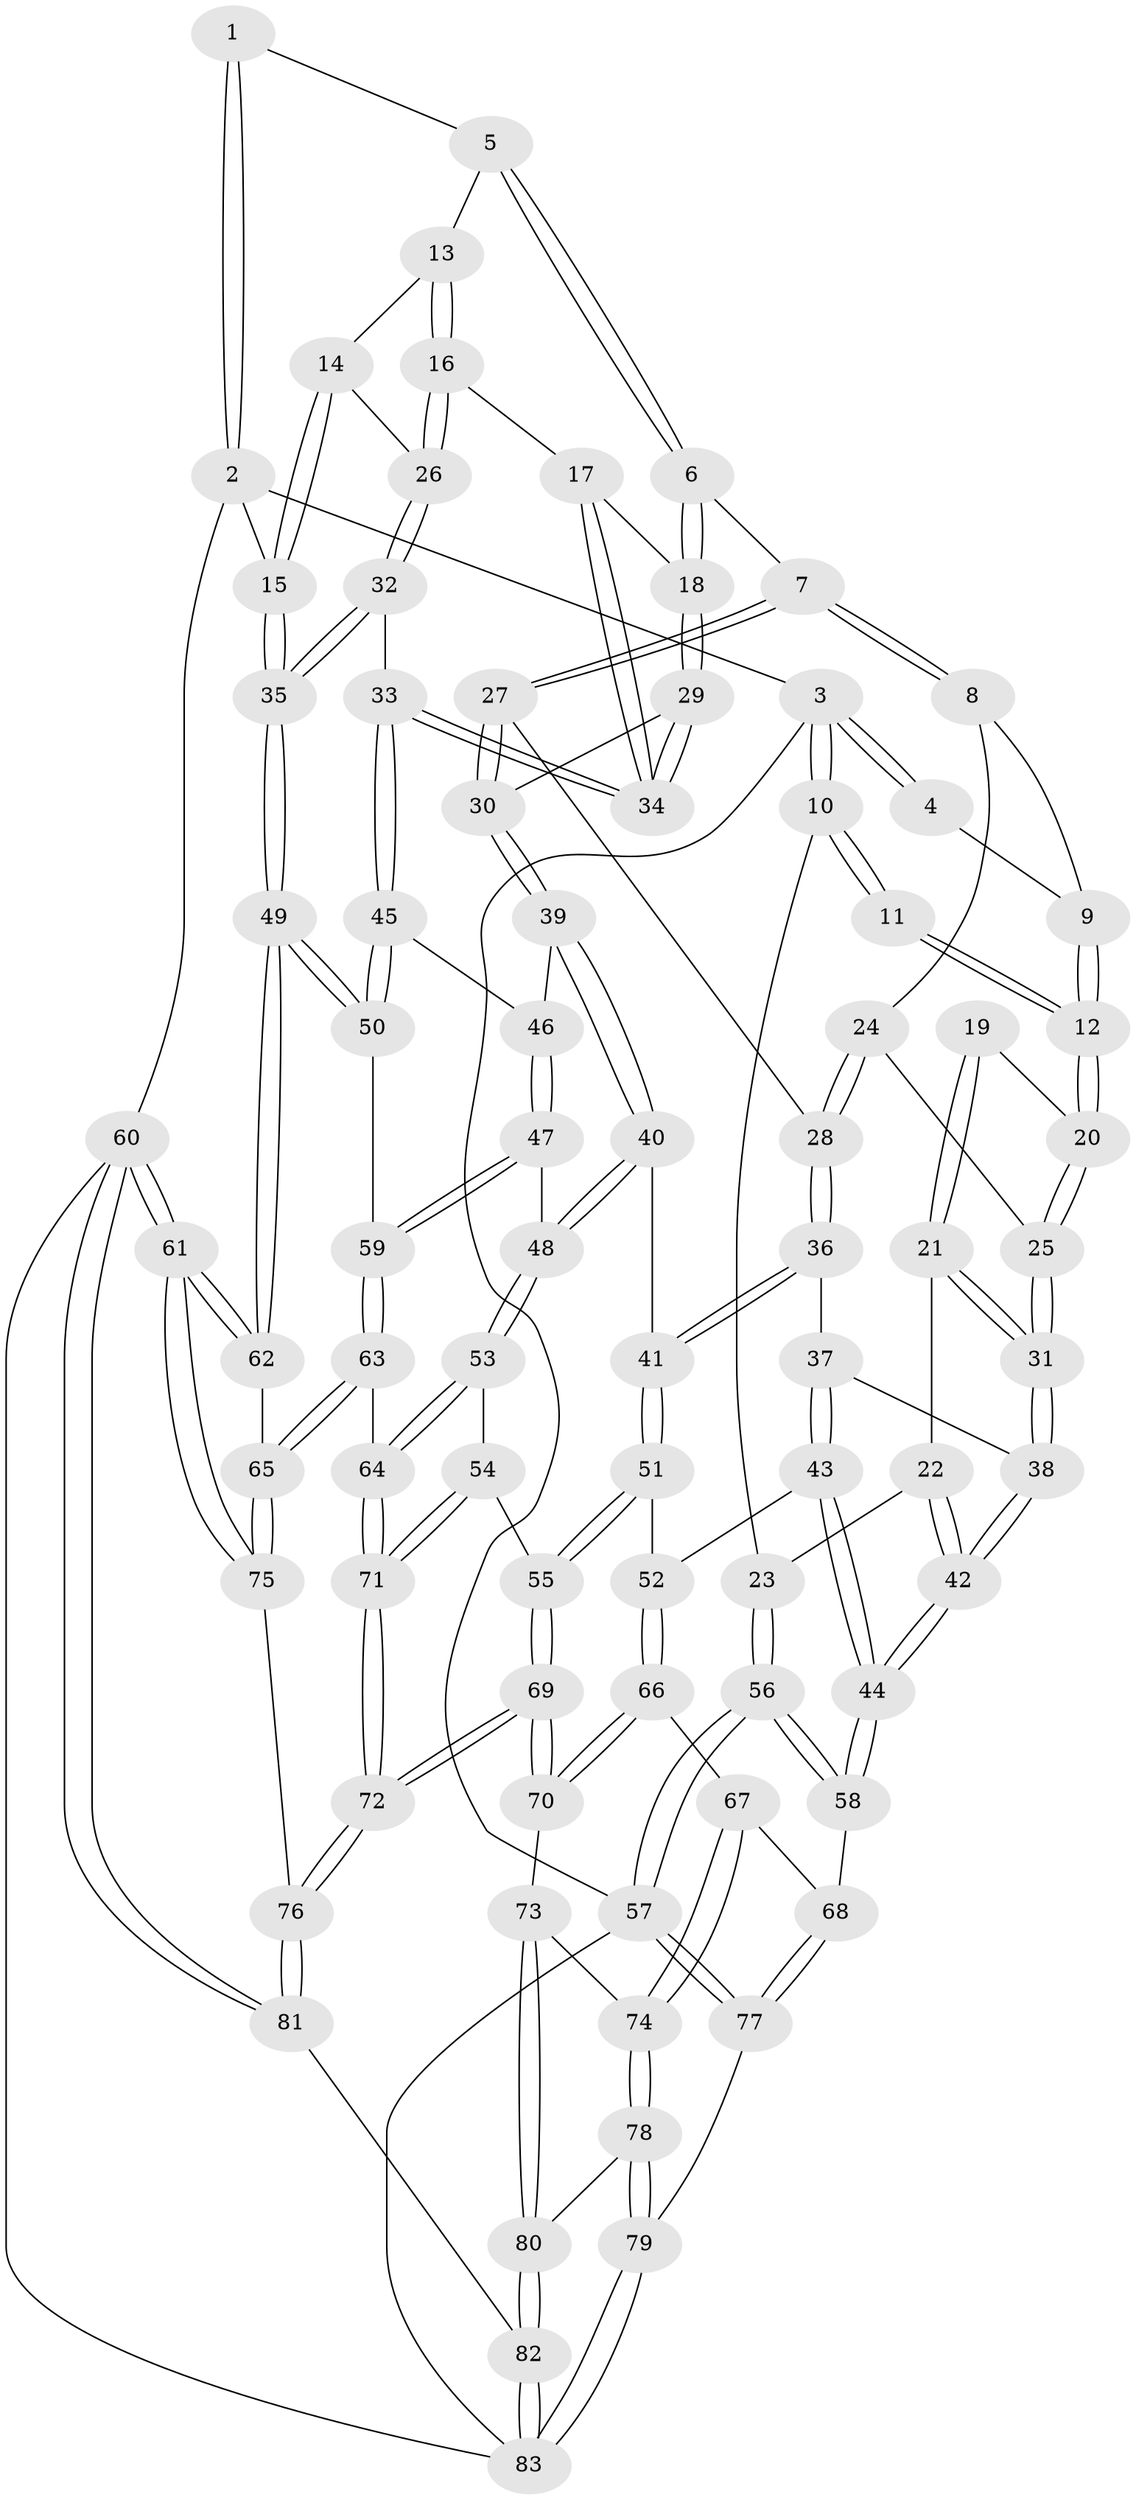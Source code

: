 // coarse degree distribution, {4: 0.5098039215686274, 5: 0.2549019607843137, 3: 0.09803921568627451, 6: 0.13725490196078433}
// Generated by graph-tools (version 1.1) at 2025/52/02/27/25 19:52:40]
// undirected, 83 vertices, 204 edges
graph export_dot {
graph [start="1"]
  node [color=gray90,style=filled];
  1 [pos="+0.6894354092867667+0"];
  2 [pos="+1+0"];
  3 [pos="+0+0"];
  4 [pos="+0.3844320056466626+0"];
  5 [pos="+0.7041012819781277+0"];
  6 [pos="+0.6658041791627433+0.11309899329734467"];
  7 [pos="+0.5974624908448986+0.16816610210549923"];
  8 [pos="+0.5155059207551668+0.13996382678774905"];
  9 [pos="+0.38343814834861506+0"];
  10 [pos="+0+0"];
  11 [pos="+0.003181485429050506+0.0326304319712413"];
  12 [pos="+0.3002023304442835+0.11421287764353312"];
  13 [pos="+0.7978551280101664+0.10052653387771487"];
  14 [pos="+0.9753106154040273+0.1054192616726864"];
  15 [pos="+1+0"];
  16 [pos="+0.814397245363118+0.21723360399107272"];
  17 [pos="+0.7629483136159269+0.2345383866934424"];
  18 [pos="+0.7527200693510534+0.2360775796031274"];
  19 [pos="+0.1038461612939511+0.10297295014290113"];
  20 [pos="+0.296280653134323+0.13485606373185008"];
  21 [pos="+0.20308458545734195+0.24321625577359351"];
  22 [pos="+0.14858972280195717+0.25093042673702026"];
  23 [pos="+0+0.2529077419237818"];
  24 [pos="+0.4779102540117615+0.1876926941400274"];
  25 [pos="+0.29347539189425004+0.18004759960823424"];
  26 [pos="+0.8701575813366142+0.23021695864162656"];
  27 [pos="+0.5979048873607292+0.23174415978144802"];
  28 [pos="+0.48863735678956605+0.2732099990005889"];
  29 [pos="+0.6774221579888651+0.31883857534012294"];
  30 [pos="+0.663174665298971+0.32471778917948135"];
  31 [pos="+0.27137756777352884+0.2463580762590151"];
  32 [pos="+0.8836073619636945+0.26017865369853066"];
  33 [pos="+0.860481049749964+0.4069070178539818"];
  34 [pos="+0.8316353368636611+0.38752817290929836"];
  35 [pos="+1+0.35788655955418114"];
  36 [pos="+0.4288921917069195+0.3766965043965778"];
  37 [pos="+0.3148972867033369+0.29447439360855693"];
  38 [pos="+0.27354372546615063+0.251430011648019"];
  39 [pos="+0.6296911377489028+0.3847898982557461"];
  40 [pos="+0.5895164311260621+0.41356698563889194"];
  41 [pos="+0.45024921668666595+0.41749919098259525"];
  42 [pos="+0.08278174111527+0.5546250352454715"];
  43 [pos="+0.20160656179711145+0.5833020245976362"];
  44 [pos="+0.0688346532629273+0.5803531122304121"];
  45 [pos="+0.8825681100815745+0.46404686880310364"];
  46 [pos="+0.7100739327316433+0.43568735456233737"];
  47 [pos="+0.7183694955604143+0.5698296850101275"];
  48 [pos="+0.6546783379286095+0.5780884722189941"];
  49 [pos="+1+0.5621661593767904"];
  50 [pos="+0.9434966466289842+0.544139411545237"];
  51 [pos="+0.39318017524947974+0.5702627665055476"];
  52 [pos="+0.3162460477874234+0.6029172758542023"];
  53 [pos="+0.6303225879289931+0.6083420362034229"];
  54 [pos="+0.5149919636026061+0.6545462297278011"];
  55 [pos="+0.5113919760557741+0.6532173740211797"];
  56 [pos="+0+0.5815880167423171"];
  57 [pos="+0+1"];
  58 [pos="+0+0.60626193785487"];
  59 [pos="+0.8760773816492395+0.5854982493608152"];
  60 [pos="+1+1"];
  61 [pos="+1+1"];
  62 [pos="+1+0.6445622459277291"];
  63 [pos="+0.7888002325560212+0.7482734363135799"];
  64 [pos="+0.7266349397692221+0.7755983112961226"];
  65 [pos="+0.8940727666234941+0.8493993599315524"];
  66 [pos="+0.3225870359492942+0.6995130955264919"];
  67 [pos="+0.18339503838315926+0.8138388497616377"];
  68 [pos="+0.07962142319427762+0.765290338223264"];
  69 [pos="+0.3816737457060536+0.8630877201513557"];
  70 [pos="+0.3559942509198151+0.8553168157822175"];
  71 [pos="+0.6195271530244845+0.895484654809555"];
  72 [pos="+0.59361243183886+0.9941211779534752"];
  73 [pos="+0.3511734028222668+0.857463442302968"];
  74 [pos="+0.23831269380086786+0.8541595827665924"];
  75 [pos="+0.8904465762033599+0.9022428319196674"];
  76 [pos="+0.6101984005494996+1"];
  77 [pos="+0.08716777406270652+0.9340625069692432"];
  78 [pos="+0.19301732222689244+0.9402701227426835"];
  79 [pos="+0.11678656448467356+0.9791113479787428"];
  80 [pos="+0.2818413614165173+0.9849427723549703"];
  81 [pos="+0.6084839150459638+1"];
  82 [pos="+0.2908115078349371+1"];
  83 [pos="+0.12188529372698799+1"];
  1 -- 2;
  1 -- 2;
  1 -- 5;
  2 -- 3;
  2 -- 15;
  2 -- 60;
  3 -- 4;
  3 -- 4;
  3 -- 10;
  3 -- 10;
  3 -- 57;
  4 -- 9;
  5 -- 6;
  5 -- 6;
  5 -- 13;
  6 -- 7;
  6 -- 18;
  6 -- 18;
  7 -- 8;
  7 -- 8;
  7 -- 27;
  7 -- 27;
  8 -- 9;
  8 -- 24;
  9 -- 12;
  9 -- 12;
  10 -- 11;
  10 -- 11;
  10 -- 23;
  11 -- 12;
  11 -- 12;
  12 -- 20;
  12 -- 20;
  13 -- 14;
  13 -- 16;
  13 -- 16;
  14 -- 15;
  14 -- 15;
  14 -- 26;
  15 -- 35;
  15 -- 35;
  16 -- 17;
  16 -- 26;
  16 -- 26;
  17 -- 18;
  17 -- 34;
  17 -- 34;
  18 -- 29;
  18 -- 29;
  19 -- 20;
  19 -- 21;
  19 -- 21;
  20 -- 25;
  20 -- 25;
  21 -- 22;
  21 -- 31;
  21 -- 31;
  22 -- 23;
  22 -- 42;
  22 -- 42;
  23 -- 56;
  23 -- 56;
  24 -- 25;
  24 -- 28;
  24 -- 28;
  25 -- 31;
  25 -- 31;
  26 -- 32;
  26 -- 32;
  27 -- 28;
  27 -- 30;
  27 -- 30;
  28 -- 36;
  28 -- 36;
  29 -- 30;
  29 -- 34;
  29 -- 34;
  30 -- 39;
  30 -- 39;
  31 -- 38;
  31 -- 38;
  32 -- 33;
  32 -- 35;
  32 -- 35;
  33 -- 34;
  33 -- 34;
  33 -- 45;
  33 -- 45;
  35 -- 49;
  35 -- 49;
  36 -- 37;
  36 -- 41;
  36 -- 41;
  37 -- 38;
  37 -- 43;
  37 -- 43;
  38 -- 42;
  38 -- 42;
  39 -- 40;
  39 -- 40;
  39 -- 46;
  40 -- 41;
  40 -- 48;
  40 -- 48;
  41 -- 51;
  41 -- 51;
  42 -- 44;
  42 -- 44;
  43 -- 44;
  43 -- 44;
  43 -- 52;
  44 -- 58;
  44 -- 58;
  45 -- 46;
  45 -- 50;
  45 -- 50;
  46 -- 47;
  46 -- 47;
  47 -- 48;
  47 -- 59;
  47 -- 59;
  48 -- 53;
  48 -- 53;
  49 -- 50;
  49 -- 50;
  49 -- 62;
  49 -- 62;
  50 -- 59;
  51 -- 52;
  51 -- 55;
  51 -- 55;
  52 -- 66;
  52 -- 66;
  53 -- 54;
  53 -- 64;
  53 -- 64;
  54 -- 55;
  54 -- 71;
  54 -- 71;
  55 -- 69;
  55 -- 69;
  56 -- 57;
  56 -- 57;
  56 -- 58;
  56 -- 58;
  57 -- 77;
  57 -- 77;
  57 -- 83;
  58 -- 68;
  59 -- 63;
  59 -- 63;
  60 -- 61;
  60 -- 61;
  60 -- 81;
  60 -- 81;
  60 -- 83;
  61 -- 62;
  61 -- 62;
  61 -- 75;
  61 -- 75;
  62 -- 65;
  63 -- 64;
  63 -- 65;
  63 -- 65;
  64 -- 71;
  64 -- 71;
  65 -- 75;
  65 -- 75;
  66 -- 67;
  66 -- 70;
  66 -- 70;
  67 -- 68;
  67 -- 74;
  67 -- 74;
  68 -- 77;
  68 -- 77;
  69 -- 70;
  69 -- 70;
  69 -- 72;
  69 -- 72;
  70 -- 73;
  71 -- 72;
  71 -- 72;
  72 -- 76;
  72 -- 76;
  73 -- 74;
  73 -- 80;
  73 -- 80;
  74 -- 78;
  74 -- 78;
  75 -- 76;
  76 -- 81;
  76 -- 81;
  77 -- 79;
  78 -- 79;
  78 -- 79;
  78 -- 80;
  79 -- 83;
  79 -- 83;
  80 -- 82;
  80 -- 82;
  81 -- 82;
  82 -- 83;
  82 -- 83;
}
